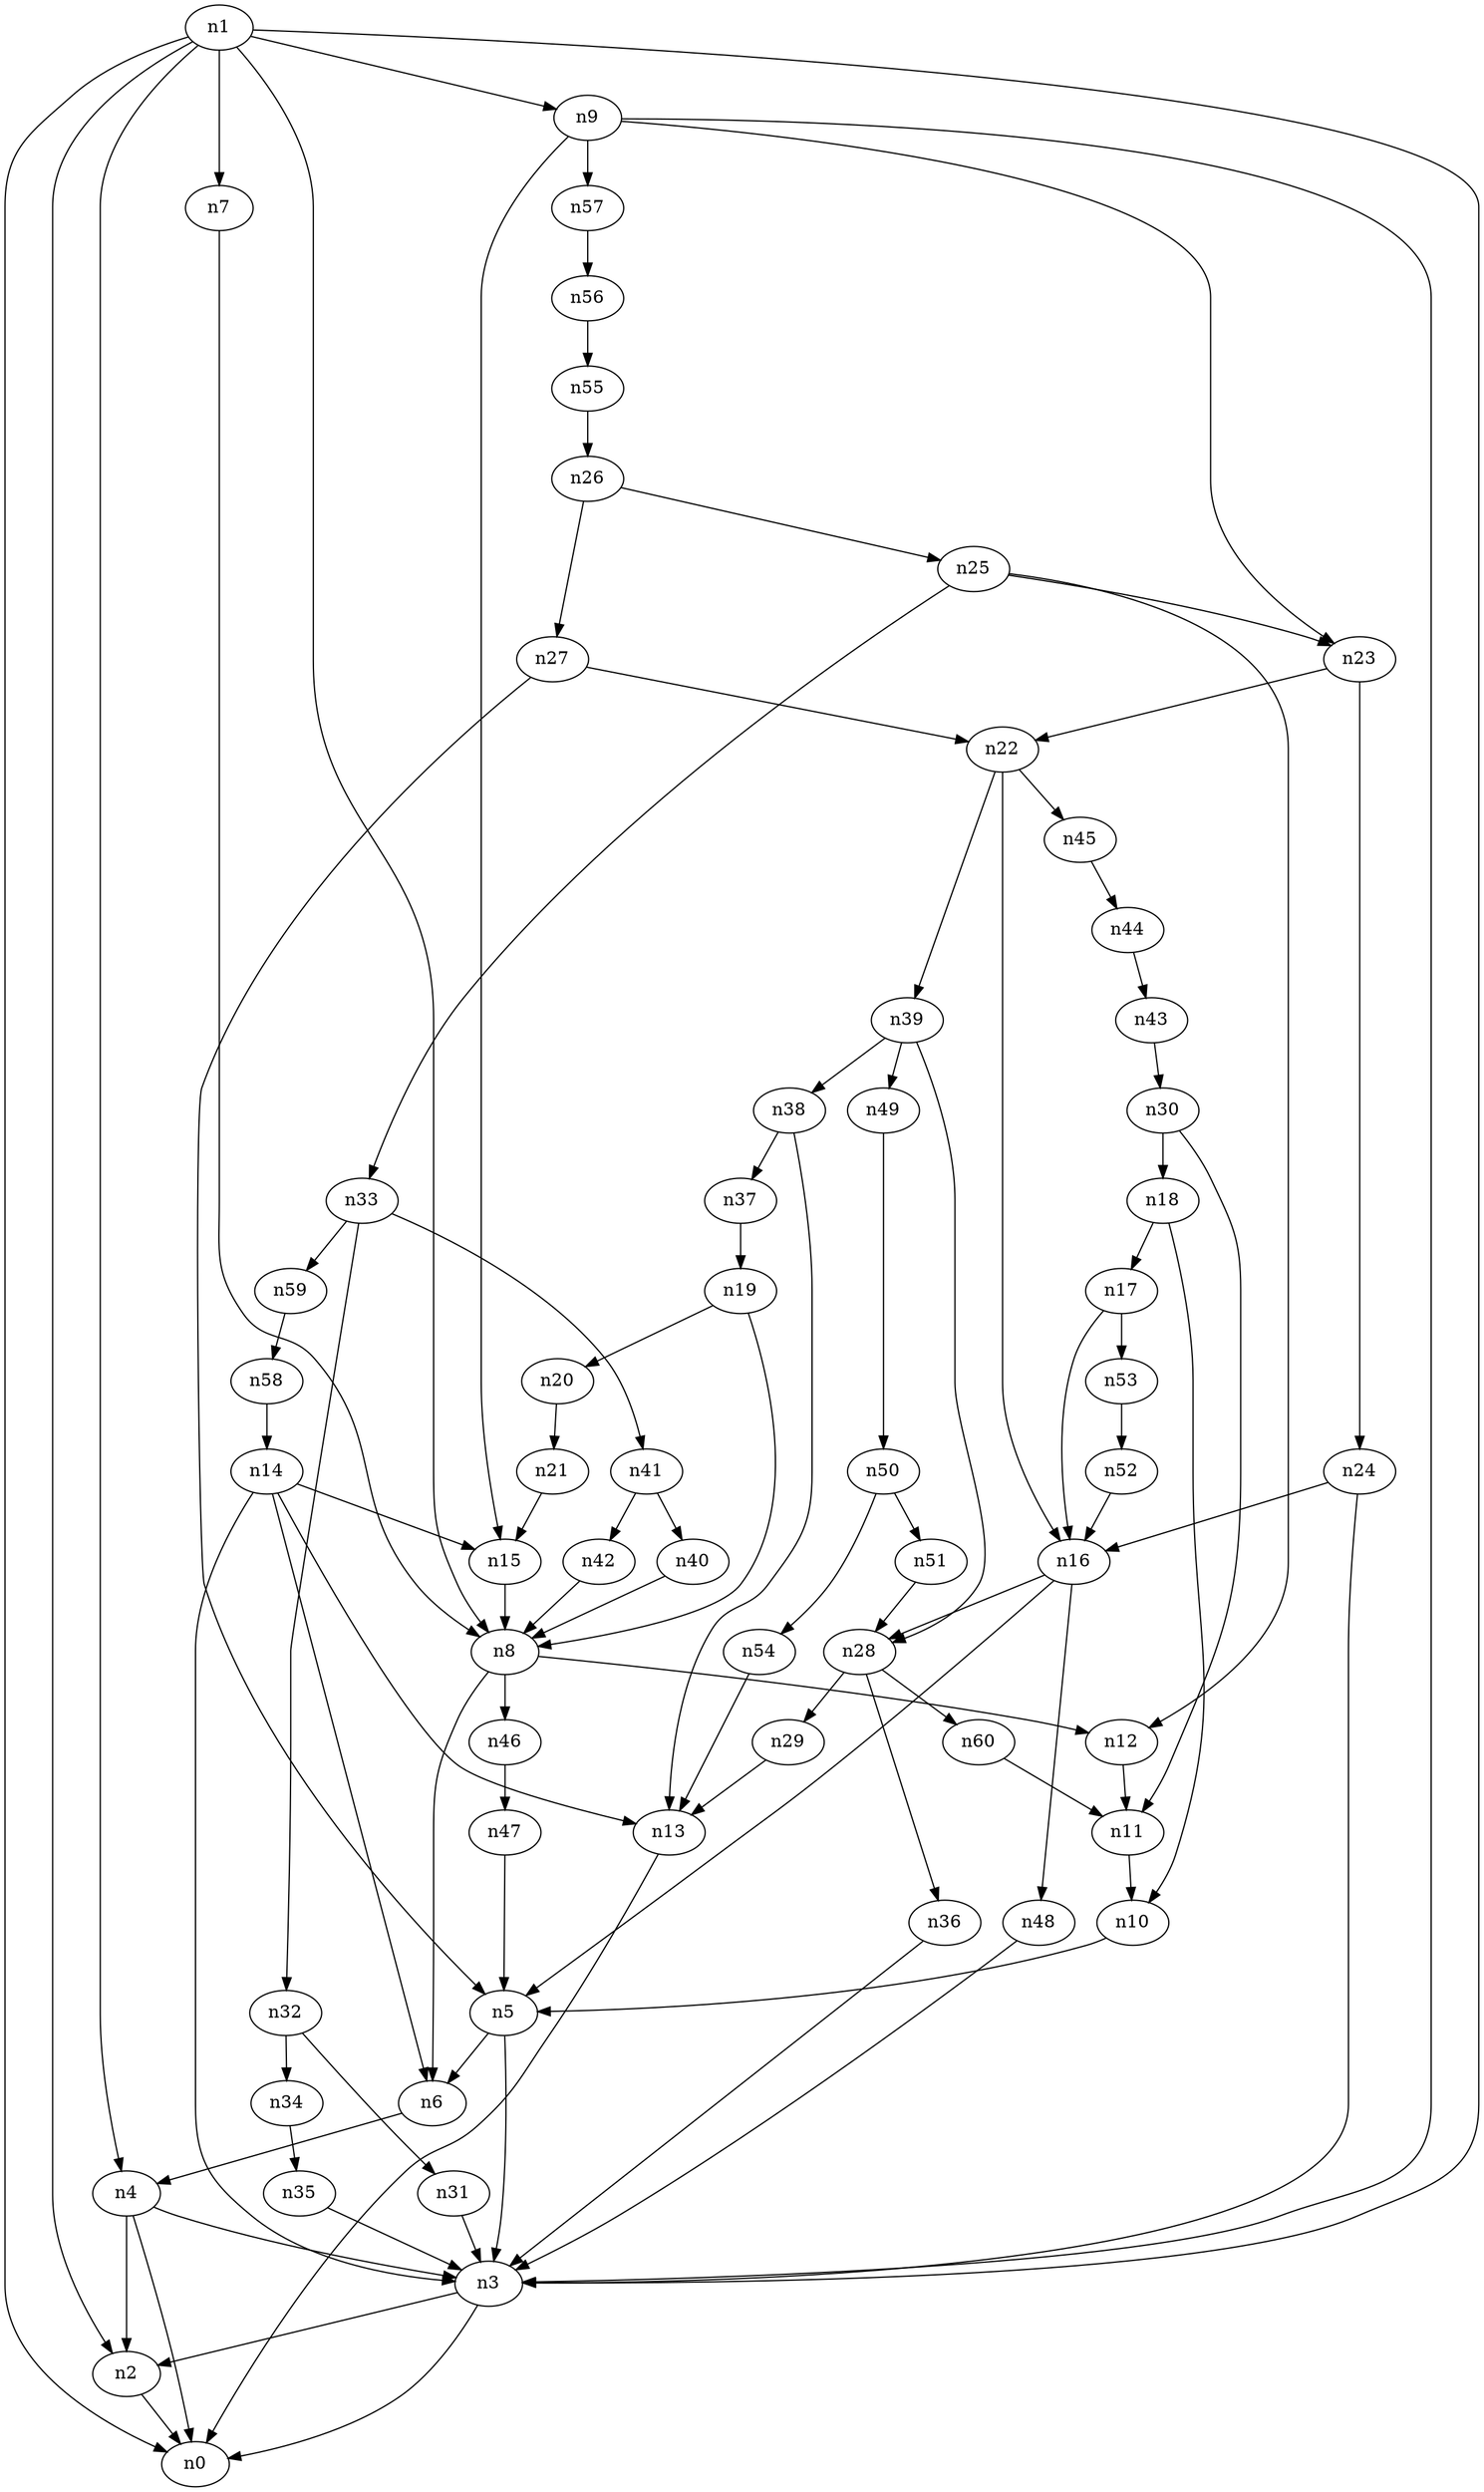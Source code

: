 digraph G {
	n1 -> n0	 [_graphml_id=e0];
	n1 -> n2	 [_graphml_id=e1];
	n1 -> n3	 [_graphml_id=e6];
	n1 -> n4	 [_graphml_id=e9];
	n1 -> n7	 [_graphml_id=e13];
	n1 -> n8	 [_graphml_id=e18];
	n1 -> n9	 [_graphml_id=e17];
	n2 -> n0	 [_graphml_id=e5];
	n3 -> n0	 [_graphml_id=e8];
	n3 -> n2	 [_graphml_id=e2];
	n4 -> n0	 [_graphml_id=e4];
	n4 -> n2	 [_graphml_id=e7];
	n4 -> n3	 [_graphml_id=e3];
	n5 -> n3	 [_graphml_id=e10];
	n5 -> n6	 [_graphml_id=e11];
	n6 -> n4	 [_graphml_id=e12];
	n7 -> n8	 [_graphml_id=e14];
	n8 -> n6	 [_graphml_id=e15];
	n8 -> n12	 [_graphml_id=e22];
	n8 -> n46	 [_graphml_id=e77];
	n9 -> n3	 [_graphml_id=e16];
	n9 -> n15	 [_graphml_id=e27];
	n9 -> n23	 [_graphml_id=e39];
	n9 -> n57	 [_graphml_id=e96];
	n10 -> n5	 [_graphml_id=e19];
	n11 -> n10	 [_graphml_id=e20];
	n12 -> n11	 [_graphml_id=e21];
	n13 -> n0	 [_graphml_id=e23];
	n14 -> n3	 [_graphml_id=e25];
	n14 -> n6	 [_graphml_id=e62];
	n14 -> n13	 [_graphml_id=e24];
	n14 -> n15	 [_graphml_id=e28];
	n15 -> n8	 [_graphml_id=e26];
	n16 -> n5	 [_graphml_id=e29];
	n16 -> n28	 [_graphml_id=e47];
	n16 -> n48	 [_graphml_id=e81];
	n17 -> n16	 [_graphml_id=e30];
	n17 -> n53	 [_graphml_id=e89];
	n18 -> n10	 [_graphml_id=e32];
	n18 -> n17	 [_graphml_id=e31];
	n19 -> n8	 [_graphml_id=e33];
	n19 -> n20	 [_graphml_id=e34];
	n20 -> n21	 [_graphml_id=e35];
	n21 -> n15	 [_graphml_id=e36];
	n22 -> n16	 [_graphml_id=e37];
	n22 -> n39	 [_graphml_id=e66];
	n22 -> n45	 [_graphml_id=e76];
	n23 -> n22	 [_graphml_id=e38];
	n23 -> n24	 [_graphml_id=e42];
	n24 -> n3	 [_graphml_id=e40];
	n24 -> n16	 [_graphml_id=e41];
	n25 -> n12	 [_graphml_id=e52];
	n25 -> n23	 [_graphml_id=e43];
	n25 -> n33	 [_graphml_id=e56];
	n26 -> n25	 [_graphml_id=e44];
	n26 -> n27	 [_graphml_id=e45];
	n27 -> n5	 [_graphml_id=e92];
	n27 -> n22	 [_graphml_id=e46];
	n28 -> n29	 [_graphml_id=e48];
	n28 -> n36	 [_graphml_id=e61];
	n28 -> n60	 [_graphml_id=e101];
	n29 -> n13	 [_graphml_id=e49];
	n30 -> n11	 [_graphml_id=e50];
	n30 -> n18	 [_graphml_id=e51];
	n31 -> n3	 [_graphml_id=e53];
	n32 -> n31	 [_graphml_id=e54];
	n32 -> n34	 [_graphml_id=e57];
	n33 -> n32	 [_graphml_id=e55];
	n33 -> n41	 [_graphml_id=e69];
	n33 -> n59	 [_graphml_id=e99];
	n34 -> n35	 [_graphml_id=e58];
	n35 -> n3	 [_graphml_id=e59];
	n36 -> n3	 [_graphml_id=e60];
	n37 -> n19	 [_graphml_id=e63];
	n38 -> n13	 [_graphml_id=e82];
	n38 -> n37	 [_graphml_id=e64];
	n39 -> n28	 [_graphml_id=e72];
	n39 -> n38	 [_graphml_id=e65];
	n39 -> n49	 [_graphml_id=e83];
	n40 -> n8	 [_graphml_id=e67];
	n41 -> n40	 [_graphml_id=e68];
	n41 -> n42	 [_graphml_id=e70];
	n42 -> n8	 [_graphml_id=e71];
	n43 -> n30	 [_graphml_id=e73];
	n44 -> n43	 [_graphml_id=e74];
	n45 -> n44	 [_graphml_id=e75];
	n46 -> n47	 [_graphml_id=e78];
	n47 -> n5	 [_graphml_id=e79];
	n48 -> n3	 [_graphml_id=e80];
	n49 -> n50	 [_graphml_id=e84];
	n50 -> n51	 [_graphml_id=e85];
	n50 -> n54	 [_graphml_id=e91];
	n51 -> n28	 [_graphml_id=e86];
	n52 -> n16	 [_graphml_id=e87];
	n53 -> n52	 [_graphml_id=e88];
	n54 -> n13	 [_graphml_id=e90];
	n55 -> n26	 [_graphml_id=e93];
	n56 -> n55	 [_graphml_id=e94];
	n57 -> n56	 [_graphml_id=e95];
	n58 -> n14	 [_graphml_id=e97];
	n59 -> n58	 [_graphml_id=e98];
	n60 -> n11	 [_graphml_id=e100];
}
